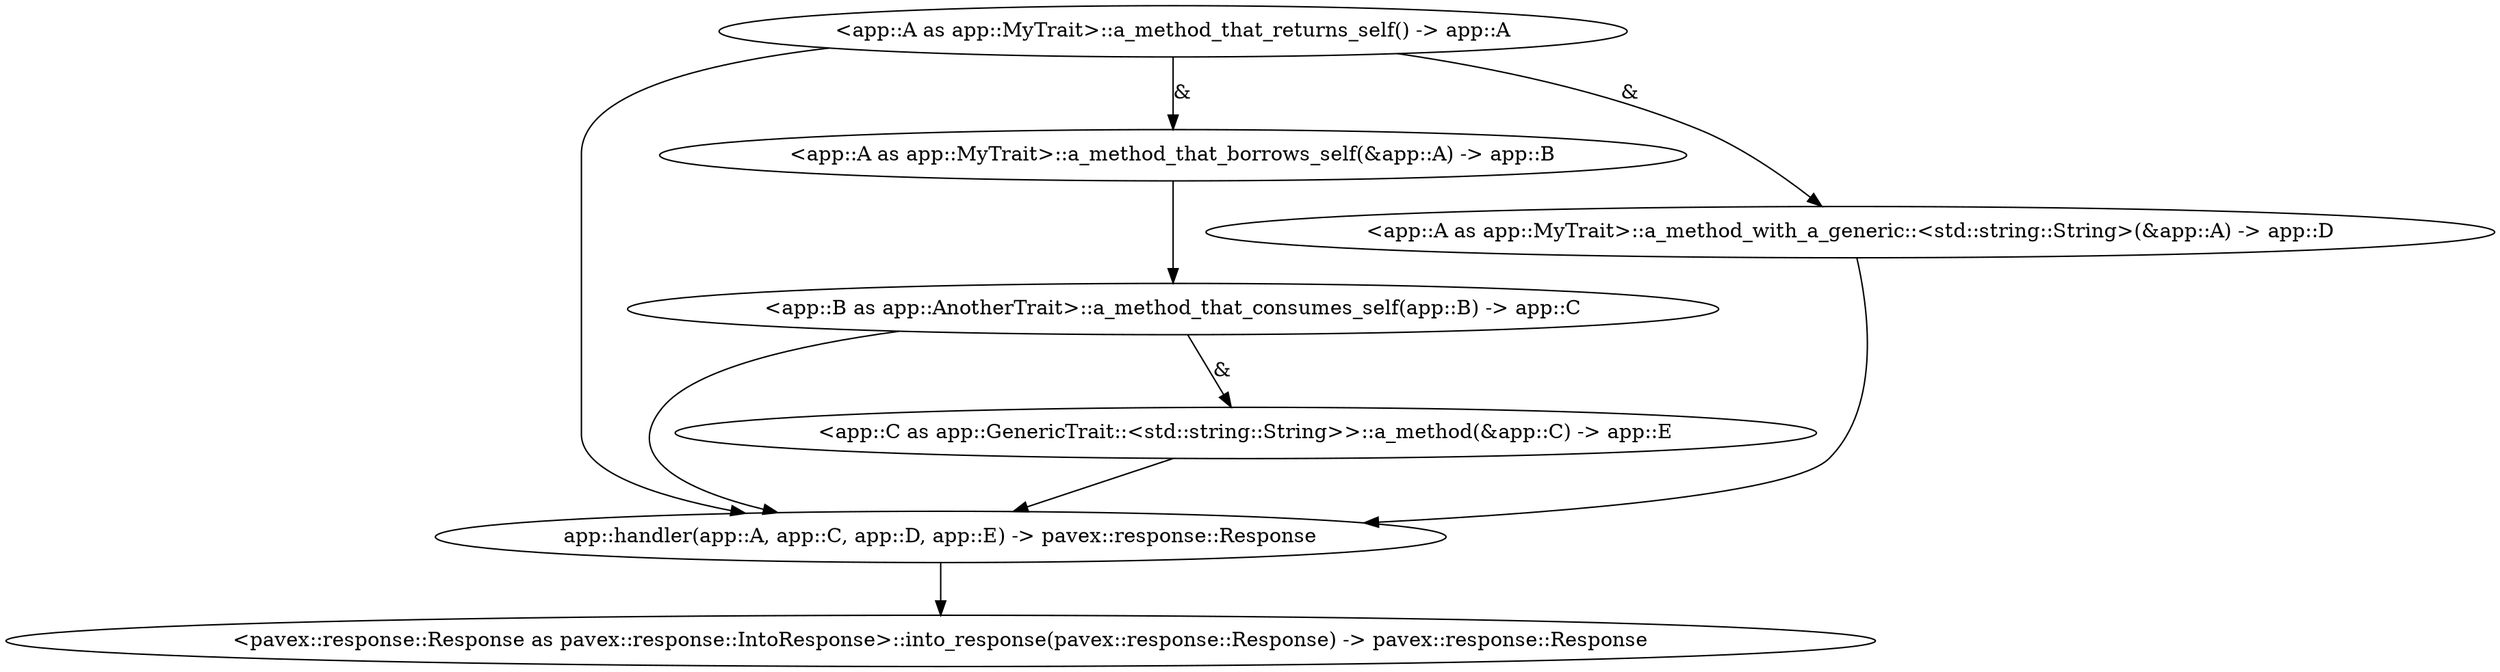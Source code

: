 digraph "GET /home - 0" {
    0 [ label = "app::handler(app::A, app::C, app::D, app::E) -> pavex::response::Response"]
    1 [ label = "<app::C as app::GenericTrait::<std::string::String>>::a_method(&app::C) -> app::E"]
    2 [ label = "<app::B as app::AnotherTrait>::a_method_that_consumes_self(app::B) -> app::C"]
    3 [ label = "<app::A as app::MyTrait>::a_method_that_borrows_self(&app::A) -> app::B"]
    4 [ label = "<app::A as app::MyTrait>::a_method_that_returns_self() -> app::A"]
    5 [ label = "<app::A as app::MyTrait>::a_method_with_a_generic::<std::string::String>(&app::A) -> app::D"]
    6 [ label = "<pavex::response::Response as pavex::response::IntoResponse>::into_response(pavex::response::Response) -> pavex::response::Response"]
    1 -> 0 [ ]
    2 -> 1 [ label = "&"]
    3 -> 2 [ ]
    4 -> 3 [ label = "&"]
    5 -> 0 [ ]
    4 -> 5 [ label = "&"]
    2 -> 0 [ ]
    4 -> 0 [ ]
    0 -> 6 [ ]
}

digraph app_state {
    0 [ label = "crate::ApplicationState() -> crate::ApplicationState"]
}